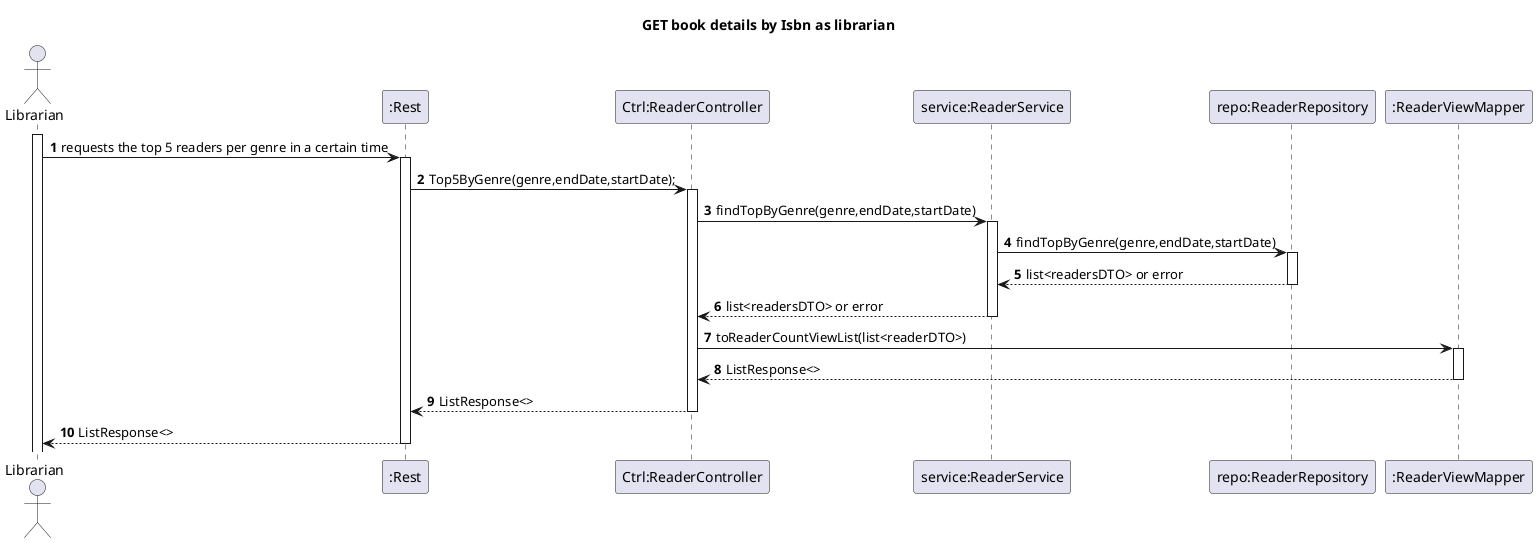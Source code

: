 @startuml
'https://plantuml.com/sequence-diagram
autoactivate on
autonumber

title GET book details by Isbn as librarian

actor "Librarian" as User
participant ":Rest" as Rest
participant "Ctrl:ReaderController" as Ctrl
participant "service:ReaderService" as Service
participant "repo:ReaderRepository" as Repo
participant ":ReaderViewMapper" as Mapper
activate User

User -> Rest: requests the top 5 readers per genre in a certain time

Rest -> Ctrl: Top5ByGenre(genre,endDate,startDate);

Ctrl -> Service: findTopByGenre(genre,endDate,startDate)
Service -> Repo: findTopByGenre(genre,endDate,startDate)
Repo --> Service: list<readersDTO> or error
Service --> Ctrl: list<readersDTO> or error
Ctrl -> Mapper: toReaderCountViewList(list<readerDTO>)
Mapper --> Ctrl: ListResponse<>
Ctrl --> Rest: ListResponse<>
Rest --> User: ListResponse<>

@enduml
